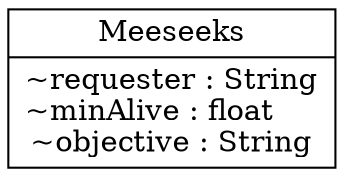 digraph "classes" {
  #dot -Tpng -Gsize=9,15\! -Gdpi=100 full_marker.dot -o full_marker.png && kitty icat full_marker.png
  rankdir=BT
  charset="utf-8"
  Marker [
    color="black",
    fontcolor="black",
    label=<{Meeseeks|
~requester : String
<br ALIGN="LEFT"/>
~minAlive : float
<br ALIGN="LEFT"/>
~objective : String
}>,
    shape="record",
    style="solid"
  ];
}

